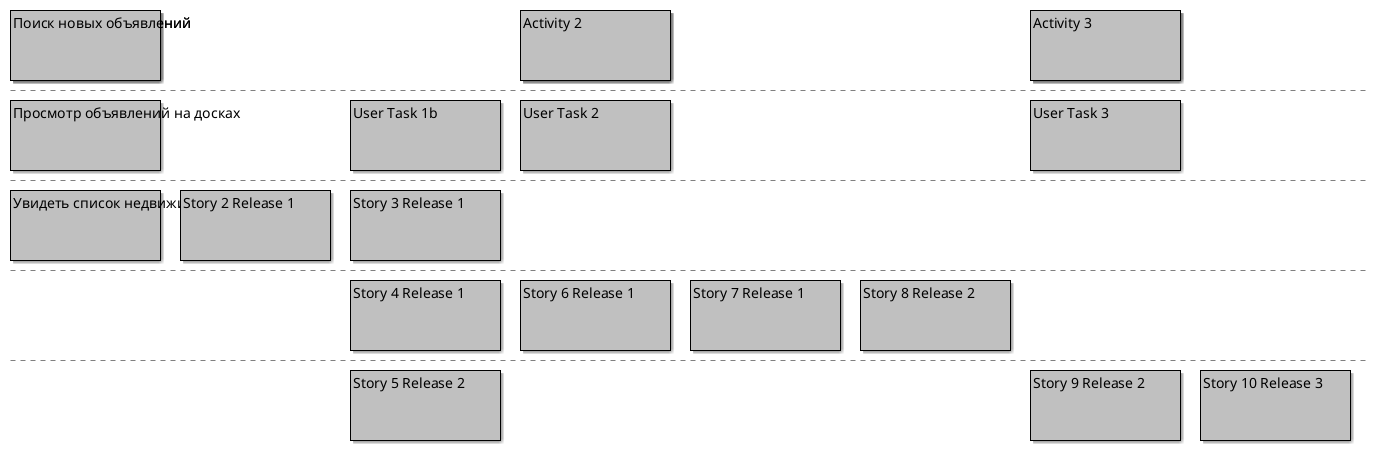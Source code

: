 @startboard
Поиск новых объявлений
+Просмотр объявлений на досках
++Увидеть список недвижимости Release 1
++Story 2 Release 1
+User Task 1b
++Story 3 Release 1
+++Story 4 Release 1
++++Story 5 Release 2

Activity 2
+User Task 2
+++Story 6 Release 1
+++Story 7 Release 1
+++Story 8 Release 2
Activity 3

+User Task 3
++++Story 9 Release 2
++++Story 10 Release 3
@endboard
